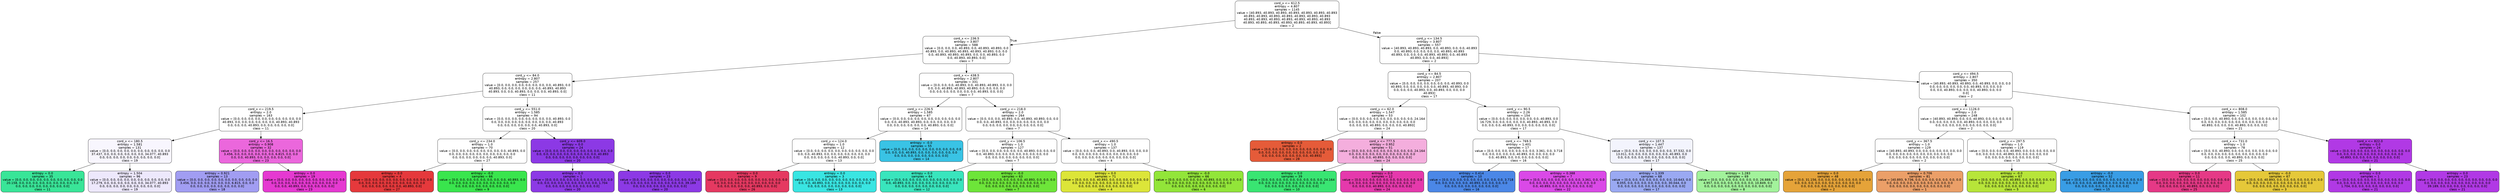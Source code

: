 digraph Tree {
node [shape=box, style="filled, rounded", color="black", fontname="helvetica"] ;
edge [fontname="helvetica"] ;
0 [label="cord_x <= 612.5\nentropy = 4.807\nsamples = 1145\nvalue = [40.893, 40.893, 40.893, 40.893, 40.893, 40.893, 40.893\n40.893, 40.893, 40.893, 40.893, 40.893, 40.893, 40.893\n40.893, 40.893, 40.893, 40.893, 40.893, 40.893, 40.893\n40.893, 40.893, 40.893, 40.893, 40.893, 40.893, 40.893]\nclass = 2", fillcolor="#ffffff"] ;
1 [label="cord_x <= 236.5\nentropy = 3.807\nsamples = 588\nvalue = [0.0, 0.0, 0.0, 40.893, 0.0, 40.893, 40.893, 0.0\n40.893, 0.0, 40.893, 40.893, 40.893, 40.893, 0.0, 0.0\n0.0, 40.893, 40.893, 40.893, 0.0, 0.0, 40.893, 0.0\n0.0, 40.893, 40.893, 0.0]\nclass = 7", fillcolor="#ffffff"] ;
0 -> 1 [labeldistance=2.5, labelangle=45, headlabel="True"] ;
2 [label="cord_y <= 84.0\nentropy = 2.807\nsamples = 257\nvalue = [0.0, 0.0, 0.0, 0.0, 0.0, 0.0, 0.0, 0.0, 40.893, 0.0\n40.893, 0.0, 0.0, 0.0, 0.0, 0.0, 0.0, 40.893, 40.893\n40.893, 0.0, 0.0, 40.893, 0.0, 0.0, 0.0, 40.893, 0.0]\nclass = 11", fillcolor="#ffffff"] ;
1 -> 2 ;
3 [label="cord_x <= 219.5\nentropy = 2.0\nsamples = 163\nvalue = [0.0, 0.0, 0.0, 0.0, 0.0, 0.0, 0.0, 0.0, 0.0, 0.0\n40.893, 0.0, 0.0, 0.0, 0.0, 0.0, 0.0, 40.893, 40.893\n0.0, 0.0, 0.0, 40.893, 0.0, 0.0, 0.0, 0.0, 0.0]\nclass = 11", fillcolor="#ffffff"] ;
2 -> 3 ;
4 [label="cord_x <= 180.5\nentropy = 1.581\nsamples = 131\nvalue = [0.0, 0.0, 0.0, 0.0, 0.0, 0.0, 0.0, 0.0, 0.0, 0.0\n37.437, 0.0, 0.0, 0.0, 0.0, 0.0, 0.0, 34.077, 40.893\n0.0, 0.0, 0.0, 0.0, 0.0, 0.0, 0.0, 0.0, 0.0]\nclass = 19", fillcolor="#f8f6fe"] ;
3 -> 4 ;
5 [label="entropy = 0.0\nsamples = 35\nvalue = [0.0, 0.0, 0.0, 0.0, 0.0, 0.0, 0.0, 0.0, 0.0, 0.0\n20.158, 0.0, 0.0, 0.0, 0.0, 0.0, 0.0, 0.0, 0.0, 0.0\n0.0, 0.0, 0.0, 0.0, 0.0, 0.0, 0.0, 0.0]\nclass = 11", fillcolor="#39e598"] ;
4 -> 5 ;
6 [label="entropy = 1.504\nsamples = 96\nvalue = [0.0, 0.0, 0.0, 0.0, 0.0, 0.0, 0.0, 0.0, 0.0, 0.0\n17.279, 0.0, 0.0, 0.0, 0.0, 0.0, 0.0, 34.077, 40.893\n0.0, 0.0, 0.0, 0.0, 0.0, 0.0, 0.0, 0.0, 0.0]\nclass = 19", fillcolor="#ede8fc"] ;
4 -> 6 ;
7 [label="cord_y <= 16.5\nentropy = 0.908\nsamples = 32\nvalue = [0.0, 0.0, 0.0, 0.0, 0.0, 0.0, 0.0, 0.0, 0.0, 0.0\n3.456, 0.0, 0.0, 0.0, 0.0, 0.0, 0.0, 6.815, 0.0, 0.0\n0.0, 0.0, 40.893, 0.0, 0.0, 0.0, 0.0, 0.0]\nclass = 23", fillcolor="#eb67dc"] ;
3 -> 7 ;
8 [label="entropy = 0.921\nsamples = 13\nvalue = [0.0, 0.0, 0.0, 0.0, 0.0, 0.0, 0.0, 0.0, 0.0, 0.0\n3.456, 0.0, 0.0, 0.0, 0.0, 0.0, 0.0, 6.815, 0.0, 0.0\n0.0, 0.0, 0.0, 0.0, 0.0, 0.0, 0.0, 0.0]\nclass = 18", fillcolor="#a19df2"] ;
7 -> 8 ;
9 [label="entropy = 0.0\nsamples = 19\nvalue = [0.0, 0.0, 0.0, 0.0, 0.0, 0.0, 0.0, 0.0, 0.0, 0.0\n0.0, 0.0, 0.0, 0.0, 0.0, 0.0, 0.0, 0.0, 0.0, 0.0\n0.0, 0.0, 40.893, 0.0, 0.0, 0.0, 0.0, 0.0]\nclass = 23", fillcolor="#e539d1"] ;
7 -> 9 ;
10 [label="cord_y <= 551.0\nentropy = 1.585\nsamples = 94\nvalue = [0.0, 0.0, 0.0, 0.0, 0.0, 0.0, 0.0, 0.0, 40.893, 0.0\n0.0, 0.0, 0.0, 0.0, 0.0, 0.0, 0.0, 0.0, 0.0, 40.893\n0.0, 0.0, 0.0, 0.0, 0.0, 0.0, 40.893, 0.0]\nclass = 20", fillcolor="#ffffff"] ;
2 -> 10 ;
11 [label="cord_y <= 234.0\nentropy = 1.0\nsamples = 70\nvalue = [0.0, 0.0, 0.0, 0.0, 0.0, 0.0, 0.0, 0.0, 40.893, 0.0\n0.0, 0.0, 0.0, 0.0, 0.0, 0.0, 0.0, 0.0, 0.0, 0.0\n0.0, 0.0, 0.0, 0.0, 0.0, 0.0, 40.893, 0.0]\nclass = 27", fillcolor="#ffffff"] ;
10 -> 11 ;
12 [label="entropy = 0.0\nsamples = 4\nvalue = [0.0, 0.0, 0.0, 0.0, 0.0, 0.0, 0.0, 0.0, 0.0, 0.0\n0.0, 0.0, 0.0, 0.0, 0.0, 0.0, 0.0, 0.0, 0.0, 0.0\n0.0, 0.0, 0.0, 0.0, 0.0, 0.0, 40.893, 0.0]\nclass = 27", fillcolor="#e5393c"] ;
11 -> 12 ;
13 [label="entropy = -0.0\nsamples = 66\nvalue = [0.0, 0.0, 0.0, 0.0, 0.0, 0.0, 0.0, 0.0, 40.893, 0.0\n0.0, 0.0, 0.0, 0.0, 0.0, 0.0, 0.0, 0.0, 0.0, 0.0\n0.0, 0.0, 0.0, 0.0, 0.0, 0.0, 0.0, 0.0]\nclass = 9", fillcolor="#39e54d"] ;
11 -> 13 ;
14 [label="cord_y <= 609.0\nentropy = 0.0\nsamples = 24\nvalue = [0.0, 0.0, 0.0, 0.0, 0.0, 0.0, 0.0, 0.0, 0.0, 0.0\n0.0, 0.0, 0.0, 0.0, 0.0, 0.0, 0.0, 0.0, 0.0, 40.893\n0.0, 0.0, 0.0, 0.0, 0.0, 0.0, 0.0, 0.0]\nclass = 20", fillcolor="#8c39e5"] ;
10 -> 14 ;
15 [label="entropy = 0.0\nsamples = 1\nvalue = [0.0, 0.0, 0.0, 0.0, 0.0, 0.0, 0.0, 0.0, 0.0, 0.0\n0.0, 0.0, 0.0, 0.0, 0.0, 0.0, 0.0, 0.0, 0.0, 1.704\n0.0, 0.0, 0.0, 0.0, 0.0, 0.0, 0.0, 0.0]\nclass = 20", fillcolor="#8c39e5"] ;
14 -> 15 ;
16 [label="entropy = 0.0\nsamples = 23\nvalue = [0.0, 0.0, 0.0, 0.0, 0.0, 0.0, 0.0, 0.0, 0.0, 0.0\n0.0, 0.0, 0.0, 0.0, 0.0, 0.0, 0.0, 0.0, 0.0, 39.189\n0.0, 0.0, 0.0, 0.0, 0.0, 0.0, 0.0, 0.0]\nclass = 20", fillcolor="#8c39e5"] ;
14 -> 16 ;
17 [label="cord_x <= 438.5\nentropy = 2.807\nsamples = 331\nvalue = [0.0, 0.0, 0.0, 40.893, 0.0, 40.893, 40.893, 0.0, 0.0\n0.0, 0.0, 40.893, 40.893, 40.893, 0.0, 0.0, 0.0, 0.0\n0.0, 0.0, 0.0, 0.0, 0.0, 0.0, 0.0, 40.893, 0.0, 0.0]\nclass = 7", fillcolor="#ffffff"] ;
1 -> 17 ;
18 [label="cord_y <= 226.5\nentropy = 1.585\nsamples = 67\nvalue = [0.0, 0.0, 0.0, 0.0, 0.0, 0.0, 0.0, 0.0, 0.0, 0.0\n0.0, 0.0, 40.893, 40.893, 0.0, 0.0, 0.0, 0.0, 0.0\n0.0, 0.0, 0.0, 0.0, 0.0, 0.0, 40.893, 0.0, 0.0]\nclass = 14", fillcolor="#ffffff"] ;
17 -> 18 ;
19 [label="cord_y <= 124.0\nentropy = 1.0\nsamples = 12\nvalue = [0.0, 0.0, 0.0, 0.0, 0.0, 0.0, 0.0, 0.0, 0.0, 0.0\n0.0, 0.0, 40.893, 0.0, 0.0, 0.0, 0.0, 0.0, 0.0, 0.0\n0.0, 0.0, 0.0, 0.0, 0.0, 40.893, 0.0, 0.0]\nclass = 13", fillcolor="#ffffff"] ;
18 -> 19 ;
20 [label="entropy = 0.0\nsamples = 9\nvalue = [0.0, 0.0, 0.0, 0.0, 0.0, 0.0, 0.0, 0.0, 0.0, 0.0\n0.0, 0.0, 0.0, 0.0, 0.0, 0.0, 0.0, 0.0, 0.0, 0.0\n0.0, 0.0, 0.0, 0.0, 0.0, 40.893, 0.0, 0.0]\nclass = 26", fillcolor="#e53961"] ;
19 -> 20 ;
21 [label="entropy = 0.0\nsamples = 3\nvalue = [0.0, 0.0, 0.0, 0.0, 0.0, 0.0, 0.0, 0.0, 0.0, 0.0\n0.0, 0.0, 40.893, 0.0, 0.0, 0.0, 0.0, 0.0, 0.0, 0.0\n0.0, 0.0, 0.0, 0.0, 0.0, 0.0, 0.0, 0.0]\nclass = 13", fillcolor="#39e5e2"] ;
19 -> 21 ;
22 [label="entropy = -0.0\nsamples = 55\nvalue = [0.0, 0.0, 0.0, 0.0, 0.0, 0.0, 0.0, 0.0, 0.0, 0.0\n0.0, 0.0, 0.0, 40.893, 0.0, 0.0, 0.0, 0.0, 0.0, 0.0\n0.0, 0.0, 0.0, 0.0, 0.0, 0.0, 0.0, 0.0]\nclass = 14", fillcolor="#39c3e5"] ;
18 -> 22 ;
23 [label="cord_y <= 218.0\nentropy = 2.0\nsamples = 264\nvalue = [0.0, 0.0, 0.0, 40.893, 0.0, 40.893, 40.893, 0.0, 0.0\n0.0, 0.0, 40.893, 0.0, 0.0, 0.0, 0.0, 0.0, 0.0, 0.0\n0.0, 0.0, 0.0, 0.0, 0.0, 0.0, 0.0, 0.0, 0.0]\nclass = 7", fillcolor="#ffffff"] ;
17 -> 23 ;
24 [label="cord_y <= 106.5\nentropy = 1.0\nsamples = 127\nvalue = [0.0, 0.0, 0.0, 0.0, 0.0, 0.0, 40.893, 0.0, 0.0, 0.0\n0.0, 40.893, 0.0, 0.0, 0.0, 0.0, 0.0, 0.0, 0.0, 0.0\n0.0, 0.0, 0.0, 0.0, 0.0, 0.0, 0.0, 0.0]\nclass = 7", fillcolor="#ffffff"] ;
23 -> 24 ;
25 [label="entropy = 0.0\nsamples = 64\nvalue = [0.0, 0.0, 0.0, 0.0, 0.0, 0.0, 0.0, 0.0, 0.0, 0.0\n0.0, 40.893, 0.0, 0.0, 0.0, 0.0, 0.0, 0.0, 0.0, 0.0\n0.0, 0.0, 0.0, 0.0, 0.0, 0.0, 0.0, 0.0]\nclass = 12", fillcolor="#39e5bd"] ;
24 -> 25 ;
26 [label="entropy = -0.0\nsamples = 63\nvalue = [0.0, 0.0, 0.0, 0.0, 0.0, 0.0, 40.893, 0.0, 0.0, 0.0\n0.0, 0.0, 0.0, 0.0, 0.0, 0.0, 0.0, 0.0, 0.0, 0.0\n0.0, 0.0, 0.0, 0.0, 0.0, 0.0, 0.0, 0.0]\nclass = 7", fillcolor="#6de539"] ;
24 -> 26 ;
27 [label="cord_x <= 490.5\nentropy = 1.0\nsamples = 137\nvalue = [0.0, 0.0, 0.0, 40.893, 0.0, 40.893, 0.0, 0.0, 0.0\n0.0, 0.0, 0.0, 0.0, 0.0, 0.0, 0.0, 0.0, 0.0, 0.0\n0.0, 0.0, 0.0, 0.0, 0.0, 0.0, 0.0, 0.0, 0.0]\nclass = 4", fillcolor="#ffffff"] ;
23 -> 27 ;
28 [label="entropy = 0.0\nsamples = 71\nvalue = [0.0, 0.0, 0.0, 40.893, 0.0, 0.0, 0.0, 0.0, 0.0, 0.0\n0.0, 0.0, 0.0, 0.0, 0.0, 0.0, 0.0, 0.0, 0.0, 0.0\n0.0, 0.0, 0.0, 0.0, 0.0, 0.0, 0.0, 0.0]\nclass = 4", fillcolor="#dce539"] ;
27 -> 28 ;
29 [label="entropy = -0.0\nsamples = 66\nvalue = [0.0, 0.0, 0.0, 0.0, 0.0, 40.893, 0.0, 0.0, 0.0, 0.0\n0.0, 0.0, 0.0, 0.0, 0.0, 0.0, 0.0, 0.0, 0.0, 0.0\n0.0, 0.0, 0.0, 0.0, 0.0, 0.0, 0.0, 0.0]\nclass = 6", fillcolor="#92e539"] ;
27 -> 29 ;
30 [label="cord_y <= 134.5\nentropy = 3.807\nsamples = 557\nvalue = [40.893, 40.893, 40.893, 0.0, 40.893, 0.0, 0.0, 40.893\n0.0, 40.893, 0.0, 0.0, 0.0, 0.0, 40.893, 40.893\n40.893, 0.0, 0.0, 0.0, 40.893, 40.893, 0.0, 40.893\n40.893, 0.0, 0.0, 40.893]\nclass = 2", fillcolor="#ffffff"] ;
0 -> 30 [labeldistance=2.5, labelangle=-45, headlabel="False"] ;
31 [label="cord_y <= 84.5\nentropy = 2.807\nsamples = 207\nvalue = [0.0, 0.0, 0.0, 0.0, 0.0, 0.0, 0.0, 40.893, 0.0\n40.893, 0.0, 0.0, 0.0, 0.0, 0.0, 40.893, 40.893, 0.0\n0.0, 0.0, 0.0, 40.893, 0.0, 40.893, 0.0, 0.0, 0.0\n40.893]\nclass = 17", fillcolor="#ffffff"] ;
30 -> 31 ;
32 [label="cord_y <= 62.0\nentropy = 1.547\nsamples = 53\nvalue = [0.0, 0.0, 0.0, 0.0, 0.0, 0.0, 0.0, 0.0, 0.0, 24.164\n0.0, 0.0, 0.0, 0.0, 0.0, 0.0, 0.0, 0.0, 0.0, 0.0\n0.0, 0.0, 0.0, 40.893, 0.0, 0.0, 0.0, 40.893]\nclass = 24", fillcolor="#ffffff"] ;
31 -> 32 ;
33 [label="entropy = 0.0\nsamples = 2\nvalue = [0.0, 0.0, 0.0, 0.0, 0.0, 0.0, 0.0, 0.0, 0.0, 0.0\n0.0, 0.0, 0.0, 0.0, 0.0, 0.0, 0.0, 0.0, 0.0, 0.0\n0.0, 0.0, 0.0, 0.0, 0.0, 0.0, 0.0, 40.893]\nclass = 28", fillcolor="#e55b39"] ;
32 -> 33 ;
34 [label="cord_x <= 777.5\nentropy = 0.952\nsamples = 51\nvalue = [0.0, 0.0, 0.0, 0.0, 0.0, 0.0, 0.0, 0.0, 0.0, 24.164\n0.0, 0.0, 0.0, 0.0, 0.0, 0.0, 0.0, 0.0, 0.0, 0.0\n0.0, 0.0, 0.0, 40.893, 0.0, 0.0, 0.0, 0.0]\nclass = 24", fillcolor="#f4aedd"] ;
32 -> 34 ;
35 [label="entropy = 0.0\nsamples = 39\nvalue = [0.0, 0.0, 0.0, 0.0, 0.0, 0.0, 0.0, 0.0, 0.0, 24.164\n0.0, 0.0, 0.0, 0.0, 0.0, 0.0, 0.0, 0.0, 0.0, 0.0\n0.0, 0.0, 0.0, 0.0, 0.0, 0.0, 0.0, 0.0]\nclass = 10", fillcolor="#39e572"] ;
34 -> 35 ;
36 [label="entropy = 0.0\nsamples = 12\nvalue = [0.0, 0.0, 0.0, 0.0, 0.0, 0.0, 0.0, 0.0, 0.0, 0.0\n0.0, 0.0, 0.0, 0.0, 0.0, 0.0, 0.0, 0.0, 0.0, 0.0\n0.0, 0.0, 0.0, 40.893, 0.0, 0.0, 0.0, 0.0]\nclass = 24", fillcolor="#e539ac"] ;
34 -> 36 ;
37 [label="cord_y <= 90.5\nentropy = 2.26\nsamples = 154\nvalue = [0.0, 0.0, 0.0, 0.0, 0.0, 0.0, 0.0, 40.893, 0.0\n16.729, 0.0, 0.0, 0.0, 0.0, 0.0, 40.893, 40.893, 0.0\n0.0, 0.0, 0.0, 40.893, 0.0, 0.0, 0.0, 0.0, 0.0, 0.0]\nclass = 17", fillcolor="#ffffff"] ;
31 -> 37 ;
38 [label="cord_x <= 769.5\nentropy = 1.401\nsamples = 17\nvalue = [0.0, 0.0, 0.0, 0.0, 0.0, 0.0, 0.0, 3.361, 0.0, 3.718\n0.0, 0.0, 0.0, 0.0, 0.0, 40.893, 0.0, 0.0, 0.0, 0.0\n0.0, 40.893, 0.0, 0.0, 0.0, 0.0, 0.0, 0.0]\nclass = 16", fillcolor="#ffffff"] ;
37 -> 38 ;
39 [label="entropy = 0.414\nsamples = 10\nvalue = [0.0, 0.0, 0.0, 0.0, 0.0, 0.0, 0.0, 0.0, 0.0, 3.718\n0.0, 0.0, 0.0, 0.0, 0.0, 40.893, 0.0, 0.0, 0.0, 0.0\n0.0, 0.0, 0.0, 0.0, 0.0, 0.0, 0.0, 0.0]\nclass = 16", fillcolor="#4b87e7"] ;
38 -> 39 ;
40 [label="entropy = 0.388\nsamples = 7\nvalue = [0.0, 0.0, 0.0, 0.0, 0.0, 0.0, 0.0, 3.361, 0.0, 0.0\n0.0, 0.0, 0.0, 0.0, 0.0, 0.0, 0.0, 0.0, 0.0, 0.0\n0.0, 40.893, 0.0, 0.0, 0.0, 0.0, 0.0, 0.0]\nclass = 22", fillcolor="#da49e7"] ;
38 -> 40 ;
41 [label="cord_y <= 107.5\nentropy = 1.447\nsamples = 137\nvalue = [0.0, 0.0, 0.0, 0.0, 0.0, 0.0, 0.0, 37.532, 0.0\n13.011, 0.0, 0.0, 0.0, 0.0, 0.0, 0.0, 40.893, 0.0\n0.0, 0.0, 0.0, 0.0, 0.0, 0.0, 0.0, 0.0, 0.0, 0.0]\nclass = 17", fillcolor="#f3f4fd"] ;
37 -> 41 ;
42 [label="entropy = 1.339\nsamples = 68\nvalue = [0.0, 0.0, 0.0, 0.0, 0.0, 0.0, 0.0, 10.643, 0.0\n8.055, 0.0, 0.0, 0.0, 0.0, 0.0, 0.0, 30.044, 0.0\n0.0, 0.0, 0.0, 0.0, 0.0, 0.0, 0.0, 0.0, 0.0, 0.0]\nclass = 17", fillcolor="#9aa9f2"] ;
41 -> 42 ;
43 [label="entropy = 1.283\nsamples = 69\nvalue = [0.0, 0.0, 0.0, 0.0, 0.0, 0.0, 0.0, 26.888, 0.0\n4.957, 0.0, 0.0, 0.0, 0.0, 0.0, 0.0, 10.849, 0.0\n0.0, 0.0, 0.0, 0.0, 0.0, 0.0, 0.0, 0.0, 0.0, 0.0]\nclass = 8", fillcolor="#a2f29b"] ;
41 -> 43 ;
44 [label="cord_y <= 494.5\nentropy = 2.807\nsamples = 350\nvalue = [40.893, 40.893, 40.893, 0.0, 40.893, 0.0, 0.0, 0.0\n0.0, 0.0, 0.0, 0.0, 0.0, 0.0, 40.893, 0.0, 0.0, 0.0\n0.0, 0.0, 40.893, 0.0, 0.0, 0.0, 40.893, 0.0, 0.0\n0.0]\nclass = 2", fillcolor="#ffffff"] ;
30 -> 44 ;
45 [label="cord_x <= 1126.0\nentropy = 2.0\nsamples = 248\nvalue = [40.893, 40.893, 0.0, 0.0, 40.893, 0.0, 0.0, 0.0, 0.0\n0.0, 0.0, 0.0, 0.0, 0.0, 40.893, 0.0, 0.0, 0.0, 0.0\n0.0, 0.0, 0.0, 0.0, 0.0, 0.0, 0.0, 0.0, 0.0]\nclass = 2", fillcolor="#ffffff"] ;
44 -> 45 ;
46 [label="cord_y <= 367.5\nentropy = 1.0\nsamples = 129\nvalue = [40.893, 40.893, 0.0, 0.0, 0.0, 0.0, 0.0, 0.0, 0.0\n0.0, 0.0, 0.0, 0.0, 0.0, 0.0, 0.0, 0.0, 0.0, 0.0\n0.0, 0.0, 0.0, 0.0, 0.0, 0.0, 0.0, 0.0, 0.0]\nclass = 2", fillcolor="#ffffff"] ;
45 -> 46 ;
47 [label="entropy = 0.0\nsamples = 48\nvalue = [0.0, 31.156, 0.0, 0.0, 0.0, 0.0, 0.0, 0.0, 0.0, 0.0\n0.0, 0.0, 0.0, 0.0, 0.0, 0.0, 0.0, 0.0, 0.0, 0.0\n0.0, 0.0, 0.0, 0.0, 0.0, 0.0, 0.0, 0.0]\nclass = 2", fillcolor="#e5a339"] ;
46 -> 47 ;
48 [label="entropy = 0.706\nsamples = 81\nvalue = [40.893, 9.736, 0.0, 0.0, 0.0, 0.0, 0.0, 0.0, 0.0\n0.0, 0.0, 0.0, 0.0, 0.0, 0.0, 0.0, 0.0, 0.0, 0.0\n0.0, 0.0, 0.0, 0.0, 0.0, 0.0, 0.0, 0.0, 0.0]\nclass = 1", fillcolor="#eb9f68"] ;
46 -> 48 ;
49 [label="cord_y <= 297.5\nentropy = 1.0\nsamples = 119\nvalue = [0.0, 0.0, 0.0, 0.0, 40.893, 0.0, 0.0, 0.0, 0.0, 0.0\n0.0, 0.0, 0.0, 0.0, 40.893, 0.0, 0.0, 0.0, 0.0, 0.0\n0.0, 0.0, 0.0, 0.0, 0.0, 0.0, 0.0, 0.0]\nclass = 15", fillcolor="#ffffff"] ;
45 -> 49 ;
50 [label="entropy = -0.0\nsamples = 67\nvalue = [0.0, 0.0, 0.0, 0.0, 40.893, 0.0, 0.0, 0.0, 0.0, 0.0\n0.0, 0.0, 0.0, 0.0, 0.0, 0.0, 0.0, 0.0, 0.0, 0.0\n0.0, 0.0, 0.0, 0.0, 0.0, 0.0, 0.0, 0.0]\nclass = 5", fillcolor="#b7e539"] ;
49 -> 50 ;
51 [label="entropy = -0.0\nsamples = 52\nvalue = [0.0, 0.0, 0.0, 0.0, 0.0, 0.0, 0.0, 0.0, 0.0, 0.0\n0.0, 0.0, 0.0, 0.0, 40.893, 0.0, 0.0, 0.0, 0.0, 0.0\n0.0, 0.0, 0.0, 0.0, 0.0, 0.0, 0.0, 0.0]\nclass = 15", fillcolor="#399de5"] ;
49 -> 51 ;
52 [label="cord_x <= 808.0\nentropy = 1.585\nsamples = 102\nvalue = [0.0, 0.0, 40.893, 0.0, 0.0, 0.0, 0.0, 0.0, 0.0, 0.0\n0.0, 0.0, 0.0, 0.0, 0.0, 0.0, 0.0, 0.0, 0.0, 0.0\n40.893, 0.0, 0.0, 0.0, 40.893, 0.0, 0.0, 0.0]\nclass = 21", fillcolor="#ffffff"] ;
44 -> 52 ;
53 [label="cord_x <= 731.0\nentropy = 1.0\nsamples = 78\nvalue = [0.0, 0.0, 40.893, 0.0, 0.0, 0.0, 0.0, 0.0, 0.0, 0.0\n0.0, 0.0, 0.0, 0.0, 0.0, 0.0, 0.0, 0.0, 0.0, 0.0\n0.0, 0.0, 0.0, 0.0, 40.893, 0.0, 0.0, 0.0]\nclass = 25", fillcolor="#ffffff"] ;
52 -> 53 ;
54 [label="entropy = 0.0\nsamples = 11\nvalue = [0.0, 0.0, 0.0, 0.0, 0.0, 0.0, 0.0, 0.0, 0.0, 0.0\n0.0, 0.0, 0.0, 0.0, 0.0, 0.0, 0.0, 0.0, 0.0, 0.0\n0.0, 0.0, 0.0, 0.0, 40.893, 0.0, 0.0, 0.0]\nclass = 25", fillcolor="#e53986"] ;
53 -> 54 ;
55 [label="entropy = -0.0\nsamples = 67\nvalue = [0.0, 0.0, 40.893, 0.0, 0.0, 0.0, 0.0, 0.0, 0.0, 0.0\n0.0, 0.0, 0.0, 0.0, 0.0, 0.0, 0.0, 0.0, 0.0, 0.0\n0.0, 0.0, 0.0, 0.0, 0.0, 0.0, 0.0, 0.0]\nclass = 3", fillcolor="#e5c839"] ;
53 -> 55 ;
56 [label="cord_x <= 822.0\nentropy = 0.0\nsamples = 24\nvalue = [0.0, 0.0, 0.0, 0.0, 0.0, 0.0, 0.0, 0.0, 0.0, 0.0\n0.0, 0.0, 0.0, 0.0, 0.0, 0.0, 0.0, 0.0, 0.0, 0.0\n40.893, 0.0, 0.0, 0.0, 0.0, 0.0, 0.0, 0.0]\nclass = 21", fillcolor="#b139e5"] ;
52 -> 56 ;
57 [label="entropy = 0.0\nsamples = 1\nvalue = [0.0, 0.0, 0.0, 0.0, 0.0, 0.0, 0.0, 0.0, 0.0, 0.0\n0.0, 0.0, 0.0, 0.0, 0.0, 0.0, 0.0, 0.0, 0.0, 0.0\n1.704, 0.0, 0.0, 0.0, 0.0, 0.0, 0.0, 0.0]\nclass = 21", fillcolor="#b139e5"] ;
56 -> 57 ;
58 [label="entropy = 0.0\nsamples = 23\nvalue = [0.0, 0.0, 0.0, 0.0, 0.0, 0.0, 0.0, 0.0, 0.0, 0.0\n0.0, 0.0, 0.0, 0.0, 0.0, 0.0, 0.0, 0.0, 0.0, 0.0\n39.189, 0.0, 0.0, 0.0, 0.0, 0.0, 0.0, 0.0]\nclass = 21", fillcolor="#b139e5"] ;
56 -> 58 ;
}